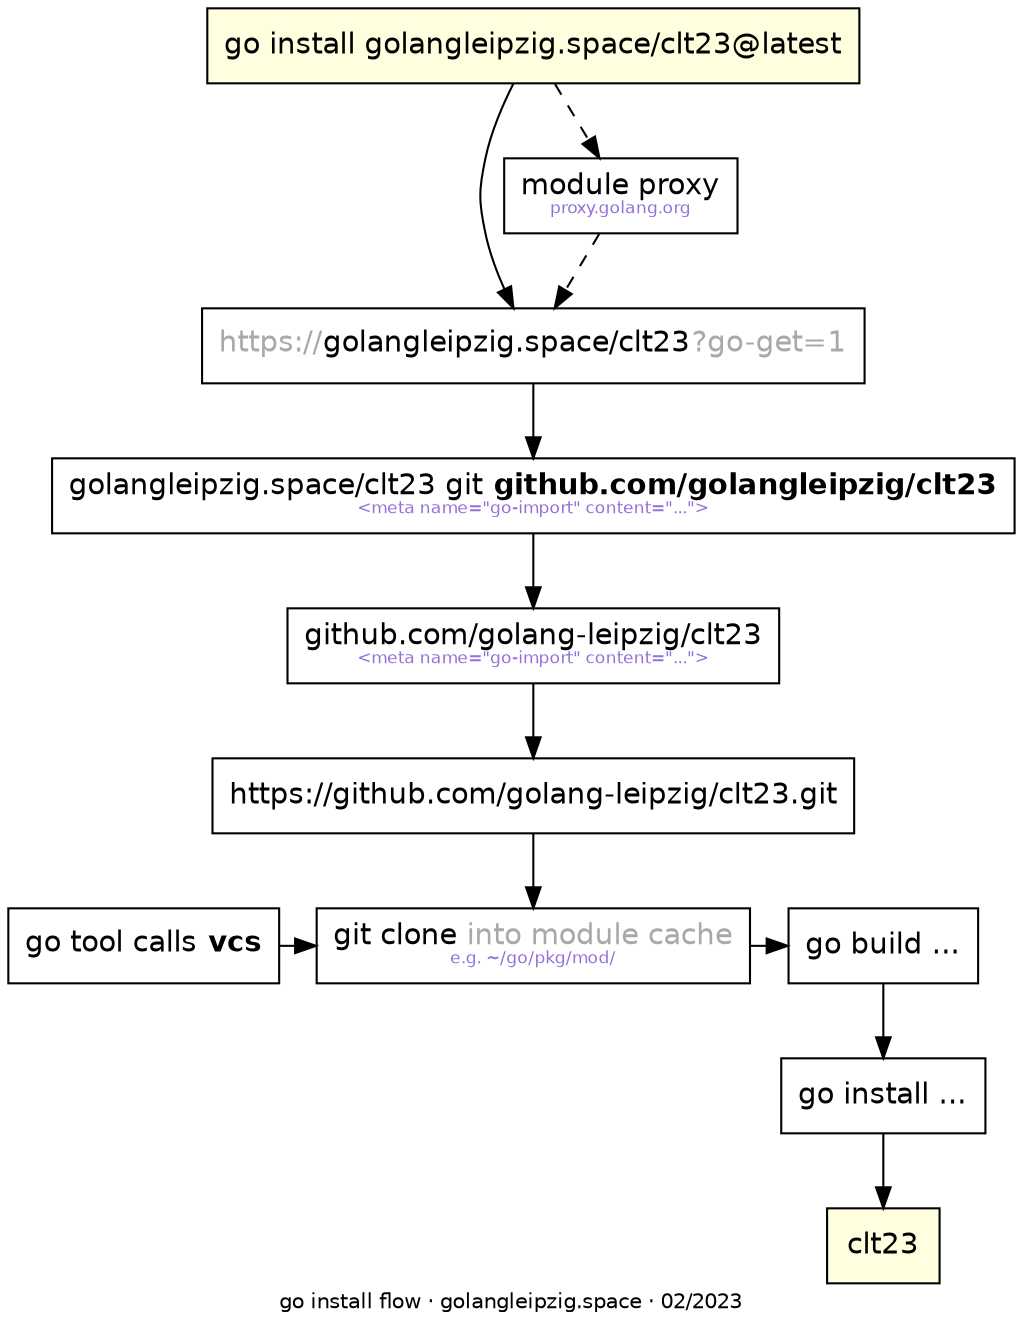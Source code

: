 digraph g {
    label="go install flow &middot; golangleipzig.space &middot; 02/2023" fontsize="10";
    graph [fontname="AvantGarde-Book"];
    node [fontname="AvantGarde-Book" shape="box" pad=0.7];
    edge [fontname="AvantGarde-Book"];

    "go install golangleipzig.space/clt23@latest" [style="filled" fillcolor="lightyellow"];
    "golangleipzig.space/clt23" [label=<<FONT COLOR="darkgray">https://</FONT>golangleipzig.space/clt23<FONT COLOR="darkgray">?go-get=1</FONT>>];
    "git clone" [label=<git clone <FONT COLOR="darkgray">https://...</FONT>>];
    "meta" [label=<golangleipzig.space/clt23 git <B>github.com/golangleipzig/clt23</B><BR/><FONT COLOR="mediumpurple" POINT-SIZE="8">&lt;meta name="go-import" content="..."&gt;</FONT>>];
    "repo" [label=<github.com/golang-leipzig/clt23<BR/><FONT COLOR="mediumpurple" POINT-SIZE="8">&lt;meta name="go-import" content="..."&gt;</FONT>>];
    "git clone" [label=<git clone <FONT COLOR="darkgray">into module cache</FONT><BR/><FONT COLOR="mediumpurple" POINT-SIZE="8">e.g. ~/go/pkg/mod/</FONT>>];
    "module proxy" [label=<module proxy<BR/><FONT POINT-SIZE="8" COLOR="mediumpurple">proxy.golang.org</FONT>>];
    "repourl" [label="https://github.com/golang-leipzig/clt23.git"];
    "go tool calls vcs" [label=<go tool calls <B>vcs</B>>];
    "clt23" [style="filled" fillcolor="lightyellow"];

    "go install golangleipzig.space/clt23@latest" -> "golangleipzig.space/clt23";

    "go install golangleipzig.space/clt23@latest" -> "module proxy" [style="dashed"];
    "module proxy" -> "golangleipzig.space/clt23" [style="dashed"];

    "golangleipzig.space/clt23" -> "meta";
    "meta" -> "repo";
    "repo" -> "repourl";
    "repourl" -> "git clone";
    "go build ..." -> "go install ...";

    {
        rank="same";
        "go tool calls vcs" -> "git clone";
        "git clone" -> "go build ...";
    }
    "go install ..." -> "clt23";
}
